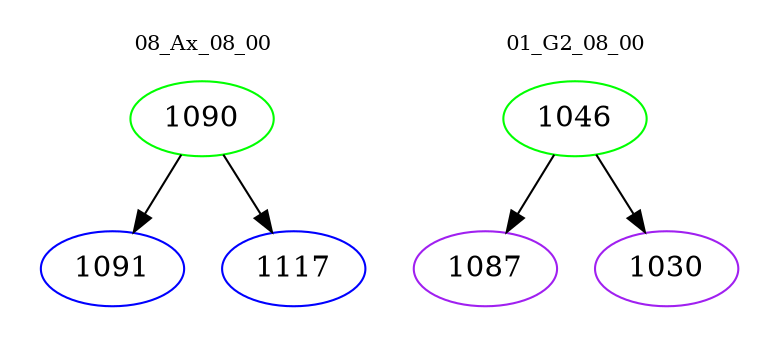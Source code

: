 digraph{
subgraph cluster_0 {
color = white
label = "08_Ax_08_00";
fontsize=10;
T0_1090 [label="1090", color="green"]
T0_1090 -> T0_1091 [color="black"]
T0_1091 [label="1091", color="blue"]
T0_1090 -> T0_1117 [color="black"]
T0_1117 [label="1117", color="blue"]
}
subgraph cluster_1 {
color = white
label = "01_G2_08_00";
fontsize=10;
T1_1046 [label="1046", color="green"]
T1_1046 -> T1_1087 [color="black"]
T1_1087 [label="1087", color="purple"]
T1_1046 -> T1_1030 [color="black"]
T1_1030 [label="1030", color="purple"]
}
}
